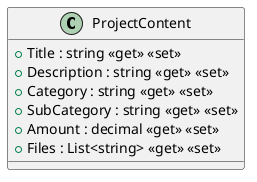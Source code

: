 @startuml
class ProjectContent {
    + Title : string <<get>> <<set>>
    + Description : string <<get>> <<set>>
    + Category : string <<get>> <<set>>
    + SubCategory : string <<get>> <<set>>
    + Amount : decimal <<get>> <<set>>
    + Files : List<string> <<get>> <<set>>
}
@enduml
